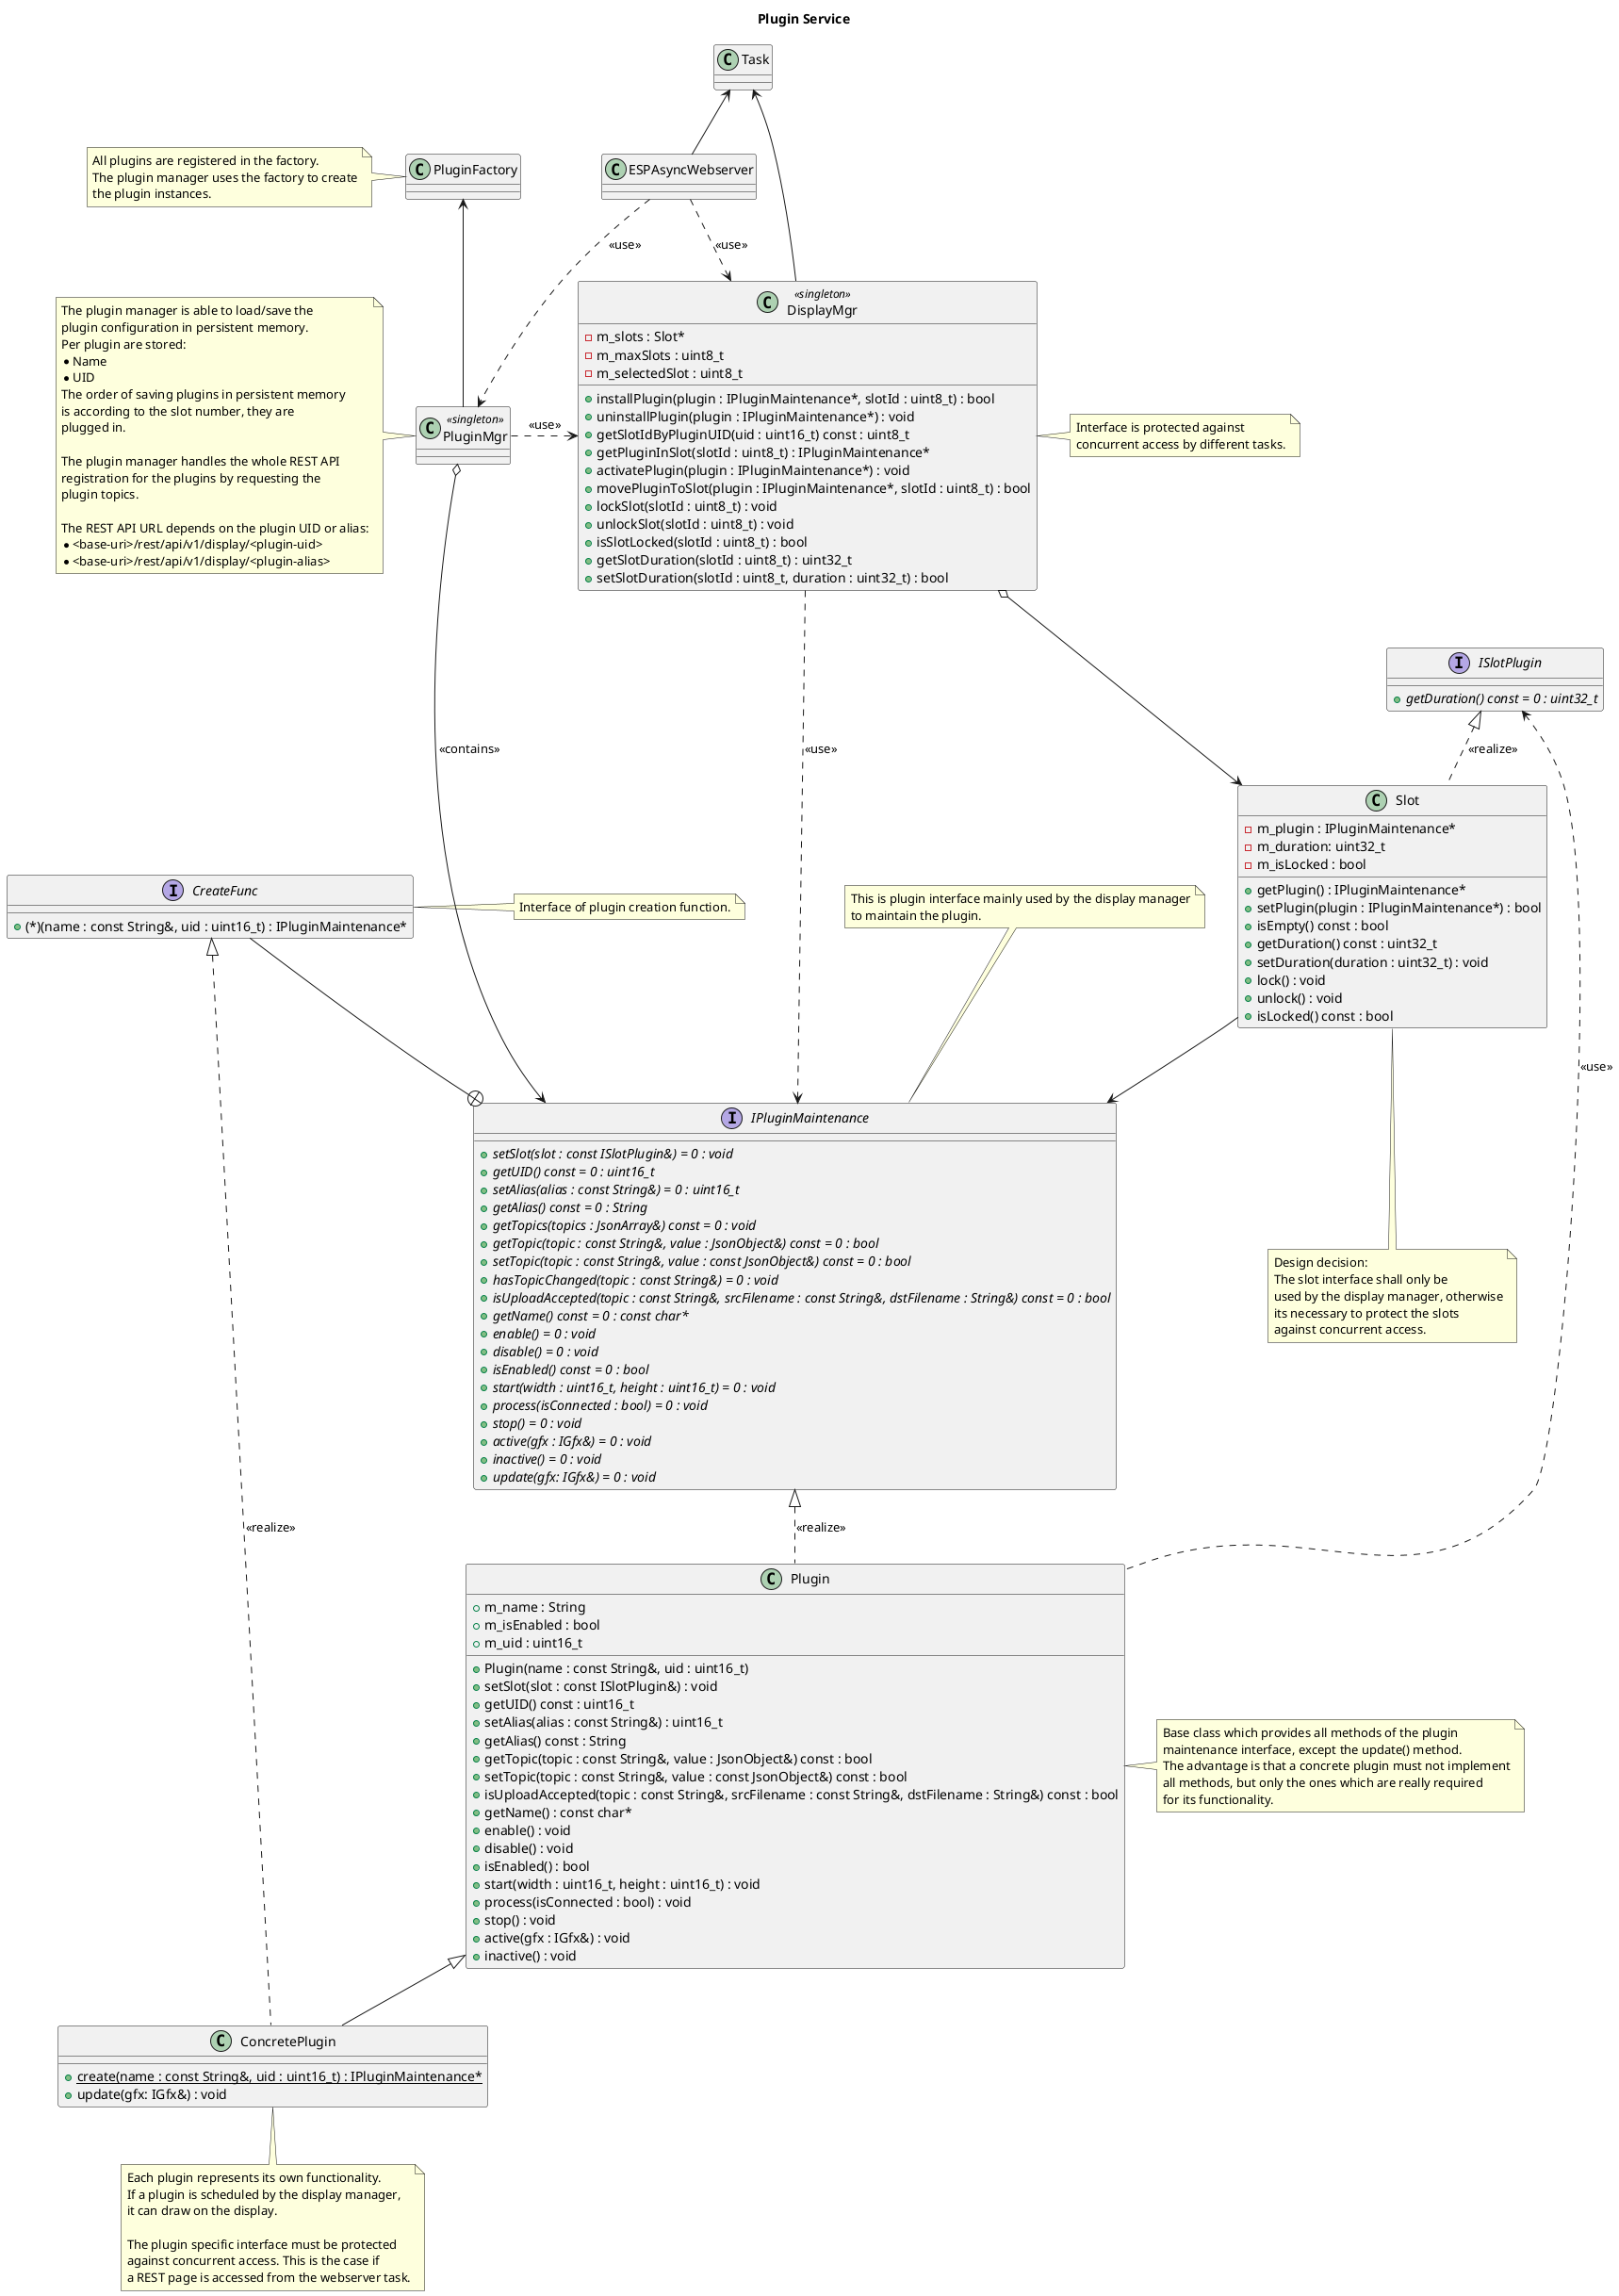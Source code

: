 @startuml

title Plugin Service

interface IPluginMaintenance {

    + {abstract} setSlot(slot : const ISlotPlugin&) = 0 : void
    + {abstract} getUID() const = 0 : uint16_t
    + {abstract} setAlias(alias : const String&) = 0 : uint16_t
    + {abstract} getAlias() const = 0 : String
    + {abstract} getTopics(topics : JsonArray&) const = 0 : void
    + {abstract} getTopic(topic : const String&, value : JsonObject&) const = 0 : bool
    + {abstract} setTopic(topic : const String&, value : const JsonObject&) const = 0 : bool
    + {abstract} hasTopicChanged(topic : const String&) = 0 : void
    + {abstract} isUploadAccepted(topic : const String&, srcFilename : const String&, dstFilename : String&) const = 0 : bool
    + {abstract} getName() const = 0 : const char*
    + {abstract} enable() = 0 : void
    + {abstract} disable() = 0 : void
    + {abstract} isEnabled() const = 0 : bool
    + {abstract} start(width : uint16_t, height : uint16_t) = 0 : void
    + {abstract} process(isConnected : bool) = 0 : void
    + {abstract} stop() = 0 : void
    + {abstract} active(gfx : IGfx&) = 0 : void
    + {abstract} inactive() = 0 : void
    + {abstract} update(gfx: IGfx&) = 0 : void
}

note top of IPluginMaintenance
    This is plugin interface mainly used by the display manager
    to maintain the plugin.
end note

interface CreateFunc {
    + (*)(name : const String&, uid : uint16_t) : IPluginMaintenance*
}

note right of CreateFunc
    Interface of plugin creation function.
end note

class Plugin {

    + m_name : String
    + m_isEnabled : bool
    + m_uid : uint16_t

    + Plugin(name : const String&, uid : uint16_t)
    + setSlot(slot : const ISlotPlugin&) : void
    + getUID() const : uint16_t
    + setAlias(alias : const String&) : uint16_t
    + getAlias() const : String
    + getTopic(topic : const String&, value : JsonObject&) const : bool
    + setTopic(topic : const String&, value : const JsonObject&) const : bool
    + isUploadAccepted(topic : const String&, srcFilename : const String&, dstFilename : String&) const : bool
    + getName() : const char*
    + enable() : void
    + disable() : void
    + isEnabled() : bool
    + start(width : uint16_t, height : uint16_t) : void
    + process(isConnected : bool) : void
    + stop() : void
    + active(gfx : IGfx&) : void
    + inactive() : void
}

note right of Plugin
    Base class which provides all methods of the plugin
    maintenance interface, except the update() method.
    The advantage is that a concrete plugin must not implement
    all methods, but only the ones which are really required
    for its functionality.
end note

class ConcretePlugin {
    + {static} create(name : const String&, uid : uint16_t) : IPluginMaintenance*
    + update(gfx: IGfx&) : void
}

note bottom of ConcretePlugin
    Each plugin represents its own functionality.
    If a plugin is scheduled by the display manager,
    it can draw on the display.

    The plugin specific interface must be protected
    against concurrent access. This is the case if
    a REST page is accessed from the webserver task.
end note

interface ISlotPlugin {

    + {abstract} getDuration() const = 0 : uint32_t
}

class Slot {
    - m_plugin : IPluginMaintenance*
    - m_duration: uint32_t
    - m_isLocked : bool
    + getPlugin() : IPluginMaintenance*
    + setPlugin(plugin : IPluginMaintenance*) : bool
    + isEmpty() const : bool
    + getDuration() const : uint32_t
    + setDuration(duration : uint32_t) : void
    + lock() : void
    + unlock() : void
    + isLocked() const : bool
}

note bottom of Slot
    Design decision:
    The slot interface shall only be
    used by the display manager, otherwise
    its necessary to protect the slots
    against concurrent access.
end note

class DisplayMgr <<singleton>> {
    - m_slots : Slot*
    - m_maxSlots : uint8_t
    - m_selectedSlot : uint8_t
    + installPlugin(plugin : IPluginMaintenance*, slotId : uint8_t) : bool
    + uninstallPlugin(plugin : IPluginMaintenance*) : void
    + getSlotIdByPluginUID(uid : uint16_t) const : uint8_t
    + getPluginInSlot(slotId : uint8_t) : IPluginMaintenance*
    + activatePlugin(plugin : IPluginMaintenance*) : void
    + movePluginToSlot(plugin : IPluginMaintenance*, slotId : uint8_t) : bool
    + lockSlot(slotId : uint8_t) : void
    + unlockSlot(slotId : uint8_t) : void
    + isSlotLocked(slotId : uint8_t) : bool
    + getSlotDuration(slotId : uint8_t) : uint32_t
    + setSlotDuration(slotId : uint8_t, duration : uint32_t) : bool
}

note right of DisplayMgr
    Interface is protected against
    concurrent access by different tasks.
end note

class Task

class PluginFactory

note left of PluginFactory
    All plugins are registered in the factory.
    The plugin manager uses the factory to create
    the plugin instances.
end note

class PluginMgr <<singleton>>

note left of PluginMgr
    The plugin manager is able to load/save the
    plugin configuration in persistent memory.
    Per plugin are stored:
    * Name
    * UID
    The order of saving plugins in persistent memory
    is according to the slot number, they are
    plugged in.

    The plugin manager handles the whole REST API
    registration for the plugins by requesting the
    plugin topics.

    The REST API URL depends on the plugin UID or alias:
    * <base-uri>/rest/api/v1/display/<plugin-uid>
    * <base-uri>/rest/api/v1/display/<plugin-alias>
end note

class ESPAsyncWebserver

PluginFactory <-- PluginMgr

CreateFunc --+ IPluginMaintenance

IPluginMaintenance <|.. Plugin: <<realize>>
ISlotPlugin <.... Plugin: <<use>>

Plugin <|-- ConcretePlugin
CreateFunc <|.... ConcretePlugin: <<realize>>

ISlotPlugin <|.. Slot: <<realize>>

DisplayMgr ....> IPluginMaintenance: <<use>>
DisplayMgr o---> Slot

Slot --> IPluginMaintenance

Task <--- DisplayMgr

PluginMgr o--> IPluginMaintenance: <<contains>>
PluginMgr .> DisplayMgr: <<use>>

Task <-- ESPAsyncWebserver

ESPAsyncWebserver ..> DisplayMgr: <<use>>
ESPAsyncWebserver ..> PluginMgr: <<use>>

@enduml
